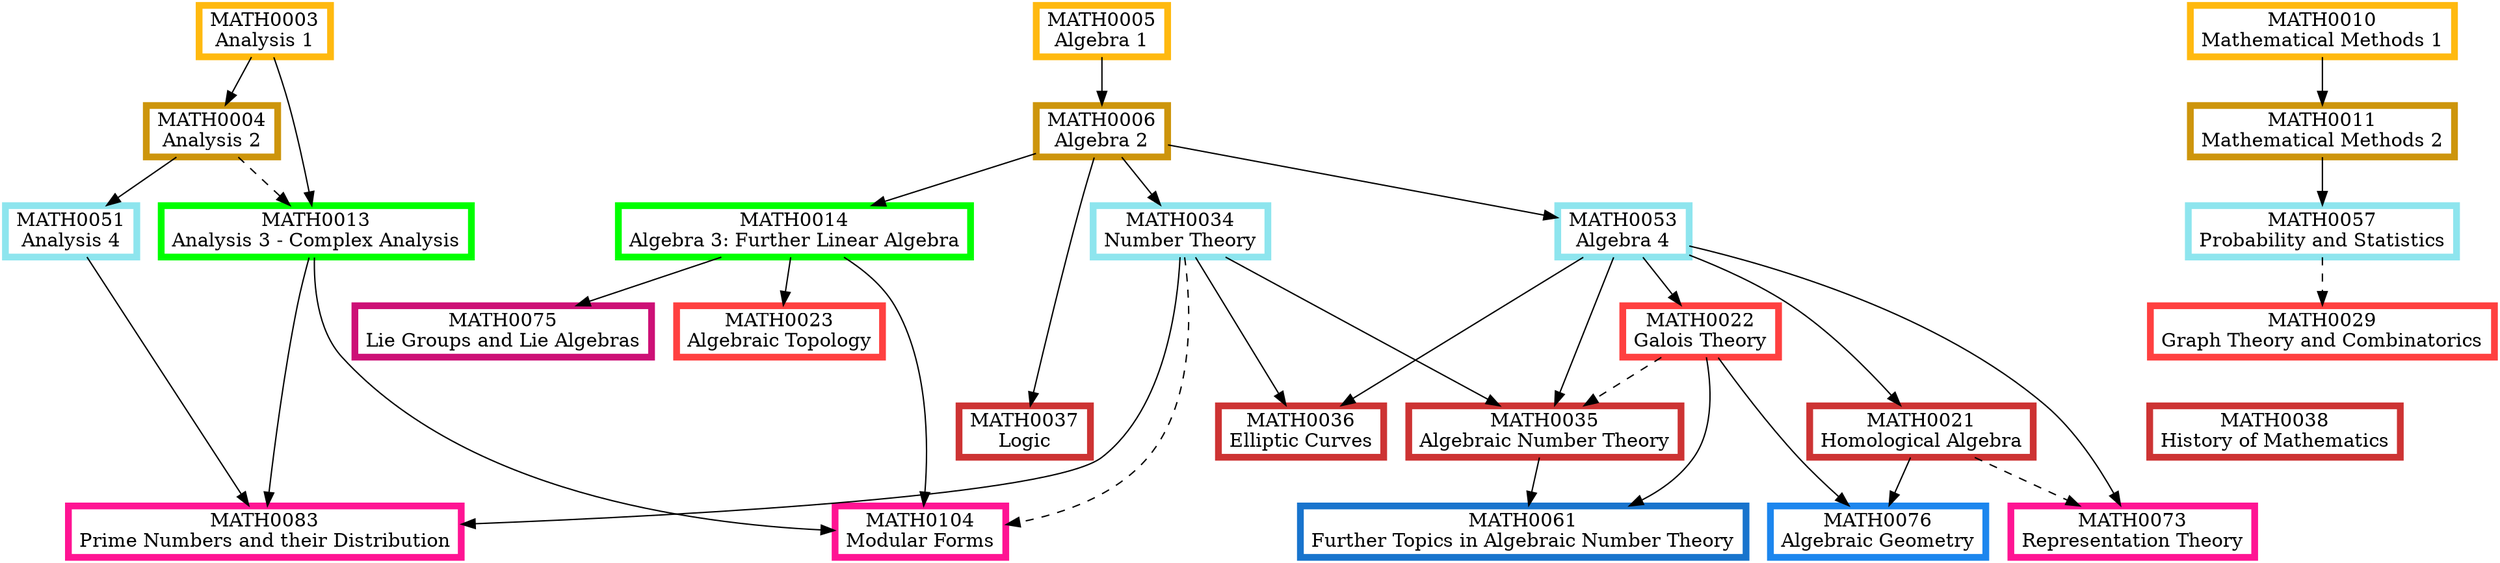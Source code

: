 digraph {
	node [fillcolor=white penwidth=5 shape=box style="filled,bold"]
	subgraph "1.0 1" {
		rank=same
		MATH0003 [label="MATH0003
Analysis 1" color=darkgoldenrod1 href="https://www.ucl.ac.uk/maths/sites/maths/files/math0003.pdf" tooltip="Year 1, term 1"]
		MATH0010 [label="MATH0010
Mathematical Methods 1" color=darkgoldenrod1 href="https://www.ucl.ac.uk/maths/sites/maths/files/math0010.pdf" tooltip="Year 1, term 1"]
		MATH0005 [label="MATH0005
Algebra 1" color=darkgoldenrod1 href="https://www.ucl.ac.uk/maths/sites/maths/files/math0005.pdf" tooltip="Year 1, term 1"]
	}
	MATH0010 -> MATH0011 [tooltip="required prerequisite"]
	MATH0005 -> MATH0006 [tooltip="required prerequisite"]
	MATH0003 -> MATH0004 [tooltip="required prerequisite"]
	subgraph "1.0 2" {
		rank=same
		MATH0011 [label="MATH0011
Mathematical Methods 2" color=darkgoldenrod3 href="https://www.ucl.ac.uk/maths/sites/maths/files/math0011_2.pdf" tooltip="Year 1, term 2"]
		MATH0006 [label="MATH0006
Algebra 2" color=darkgoldenrod3 href="https://www.ucl.ac.uk/maths/sites/maths/files/math0006.pdf" tooltip="Year 1, term 2"]
		MATH0004 [label="MATH0004
Analysis 2" color=darkgoldenrod3 href="https://www.ucl.ac.uk/maths/sites/maths/files/math0004.pdf" tooltip="Year 1, term 2"]
	}
	MATH0006 -> MATH0014 [tooltip="required prerequisite"]
	MATH0003 -> MATH0013 [tooltip="required prerequisite"]
	MATH0004 -> MATH0013 [style=dashed tooltip="recommended prerequisite"]
	subgraph "2.0 1" {
		rank=same
		MATH0014 [label="MATH0014
Algebra 3: Further Linear Algebra" color=green1 href="https://www.ucl.ac.uk/maths/sites/maths/files/math0014.pdf" tooltip="Year 2, term 1"]
		MATH0013 [label="MATH0013
Analysis 3 - Complex Analysis" color=green1 href="https://www.ucl.ac.uk/maths/sites/maths/files/math0013.pdf" tooltip="Year 2, term 1"]
	}
	MATH0011 -> MATH0057 [tooltip="required prerequisite"]
	MATH0006 -> MATH0034 [tooltip="required prerequisite"]
	MATH0006 -> MATH0053 [tooltip="required prerequisite"]
	MATH0004 -> MATH0051 [tooltip="required prerequisite"]
	subgraph "2.5 2" {
		rank=same
		MATH0057 [label="MATH0057
Probability and Statistics" color=cadetblue2 href="https://www.ucl.ac.uk/maths/sites/maths/files/math0057.pdf" tooltip="Year 2 or 3, term 2"]
		MATH0034 [label="MATH0034
Number Theory" color=cadetblue2 href="https://www.ucl.ac.uk/maths/sites/maths/files/math0034.pdf" tooltip="Year 2 or 3, term 2"]
		MATH0053 [label="MATH0053
Algebra 4" color=cadetblue2 href="https://www.ucl.ac.uk/maths/sites/maths/files/math0053.pdf" tooltip="Year 2 or 3, term 2"]
		MATH0051 [label="MATH0051
Analysis 4" color=cadetblue2 href="https://www.ucl.ac.uk/maths/sites/maths/files/math0051.pdf" tooltip="Year 2 or 3, term 2"]
	}
	MATH0057 -> MATH0029 [style=dashed tooltip="recommended prerequisite"]
	MATH0053 -> MATH0022 [tooltip="required prerequisite"]
	MATH0014 -> MATH0023 [tooltip="required prerequisite"]
	subgraph "3.0 1" {
		rank=same
		MATH0029 [label="MATH0029
Graph Theory and Combinatorics" color=brown1 href="https://www.ucl.ac.uk/maths/sites/maths/files/math0029.pdf" tooltip="Year 3, term 1"]
		MATH0022 [label="MATH0022
Galois Theory" color=brown1 href="https://www.ucl.ac.uk/maths/sites/maths/files/math0022.pdf" tooltip="Year 3, term 1"]
		MATH0023 [label="MATH0023
Algebraic Topology" color=brown1 href="https://www.ucl.ac.uk/maths/sites/maths/files/math0023_1.pdf" tooltip="Year 3, term 1"]
	}
	MATH0034 -> MATH0036 [tooltip="required prerequisite"]
	MATH0053 -> MATH0036 [tooltip="required prerequisite"]
	MATH0053 -> MATH0021 [tooltip="required prerequisite"]
	MATH0006 -> MATH0037 [tooltip="required prerequisite"]
	MATH0034 -> MATH0035 [tooltip="required prerequisite"]
	MATH0053 -> MATH0035 [tooltip="required prerequisite"]
	MATH0022 -> MATH0035 [style=dashed tooltip="recommended prerequisite"]
	subgraph "3.0 2" {
		rank=same
		MATH0036 [label="MATH0036
Elliptic Curves" color=brown3 href="https://www.ucl.ac.uk/maths/sites/maths/files/math0036.pdf" tooltip="Year 3, term 2"]
		MATH0021 [label="MATH0021
Homological Algebra" color=brown3 href="https://www.ucl.ac.uk/maths/sites/maths/files/math0021.pdf" tooltip="Year 3, term 2"]
		MATH0037 [label="MATH0037
Logic" color=brown3 href="https://www.ucl.ac.uk/maths/sites/maths/files/math0037.pdf" tooltip="Year 3, term 2"]
		MATH0038 [label="MATH0038
History of Mathematics" color=brown3 href="https://www.ucl.ac.uk/maths/sites/maths/files/math0038.pdf" tooltip="Year 3, term 2"]
		MATH0035 [label="MATH0035
Algebraic Number Theory" color=brown3 href="https://www.ucl.ac.uk/maths/sites/maths/files/math0035.pdf" tooltip="Year 3, term 2"]
	}
	MATH0013 -> MATH0083 [tooltip="required prerequisite"]
	MATH0051 -> MATH0083 [tooltip="required prerequisite"]
	MATH0034 -> MATH0083 [tooltip="required prerequisite"]
	MATH0053 -> MATH0073 [tooltip="required prerequisite"]
	MATH0021 -> MATH0073 [style=dashed tooltip="recommended prerequisite"]
	MATH0013 -> MATH0104 [tooltip="required prerequisite"]
	MATH0014 -> MATH0104 [tooltip="required prerequisite"]
	MATH0034 -> MATH0104 [style=dashed tooltip="recommended prerequisite"]
	subgraph "3.5 1" {
		rank=same
		MATH0083 [label="MATH0083
Prime Numbers and their Distribution" color=deeppink1 href="https://www.ucl.ac.uk/maths/sites/maths/files/math0083.pdf" tooltip="Year 3 or 4, term 1"]
		MATH0073 [label="MATH0073
Representation Theory" color=deeppink1 href="https://www.ucl.ac.uk/maths/sites/maths/files/math0073.pdf" tooltip="Year 3 or 4, term 1"]
		MATH0104 [label="MATH0104
Modular Forms" color=deeppink1 href="https://www.ucl.ac.uk/maths/sites/maths/files/math0104_2.pdf" tooltip="Year 3 or 4, term 1"]
	}
	MATH0014 -> MATH0075 [tooltip="required prerequisite"]
	subgraph "3.5 2" {
		rank=same
		MATH0075 [label="MATH0075
Lie Groups and Lie Algebras" color=deeppink3 href="https://www.ucl.ac.uk/maths/sites/maths/files/math0075_3.pdf" tooltip="Year 3 or 4, term 2"]
	}
	MATH0021 -> MATH0076 [tooltip="required prerequisite"]
	MATH0022 -> MATH0076 [tooltip="required prerequisite"]
	subgraph "4.0 1" {
		rank=same
		MATH0076 [label="MATH0076
Algebraic Geometry" color=dodgerblue2 href="https://www.ucl.ac.uk/maths/sites/maths/files/math0076_3.pdf" tooltip="Year 4, term 1"]
	}
	MATH0035 -> MATH0061 [tooltip="required prerequisite"]
	MATH0022 -> MATH0061 [tooltip="required prerequisite"]
	subgraph "4 2" {
		rank=same
		MATH0061 [label="MATH0061
Further Topics in Algebraic Number Theory" color=dodgerblue3 href="https://www.ucl.ac.uk/maths/sites/maths/files/math0061_0.pdf" tooltip="Year 4, term 2"]
	}
}
